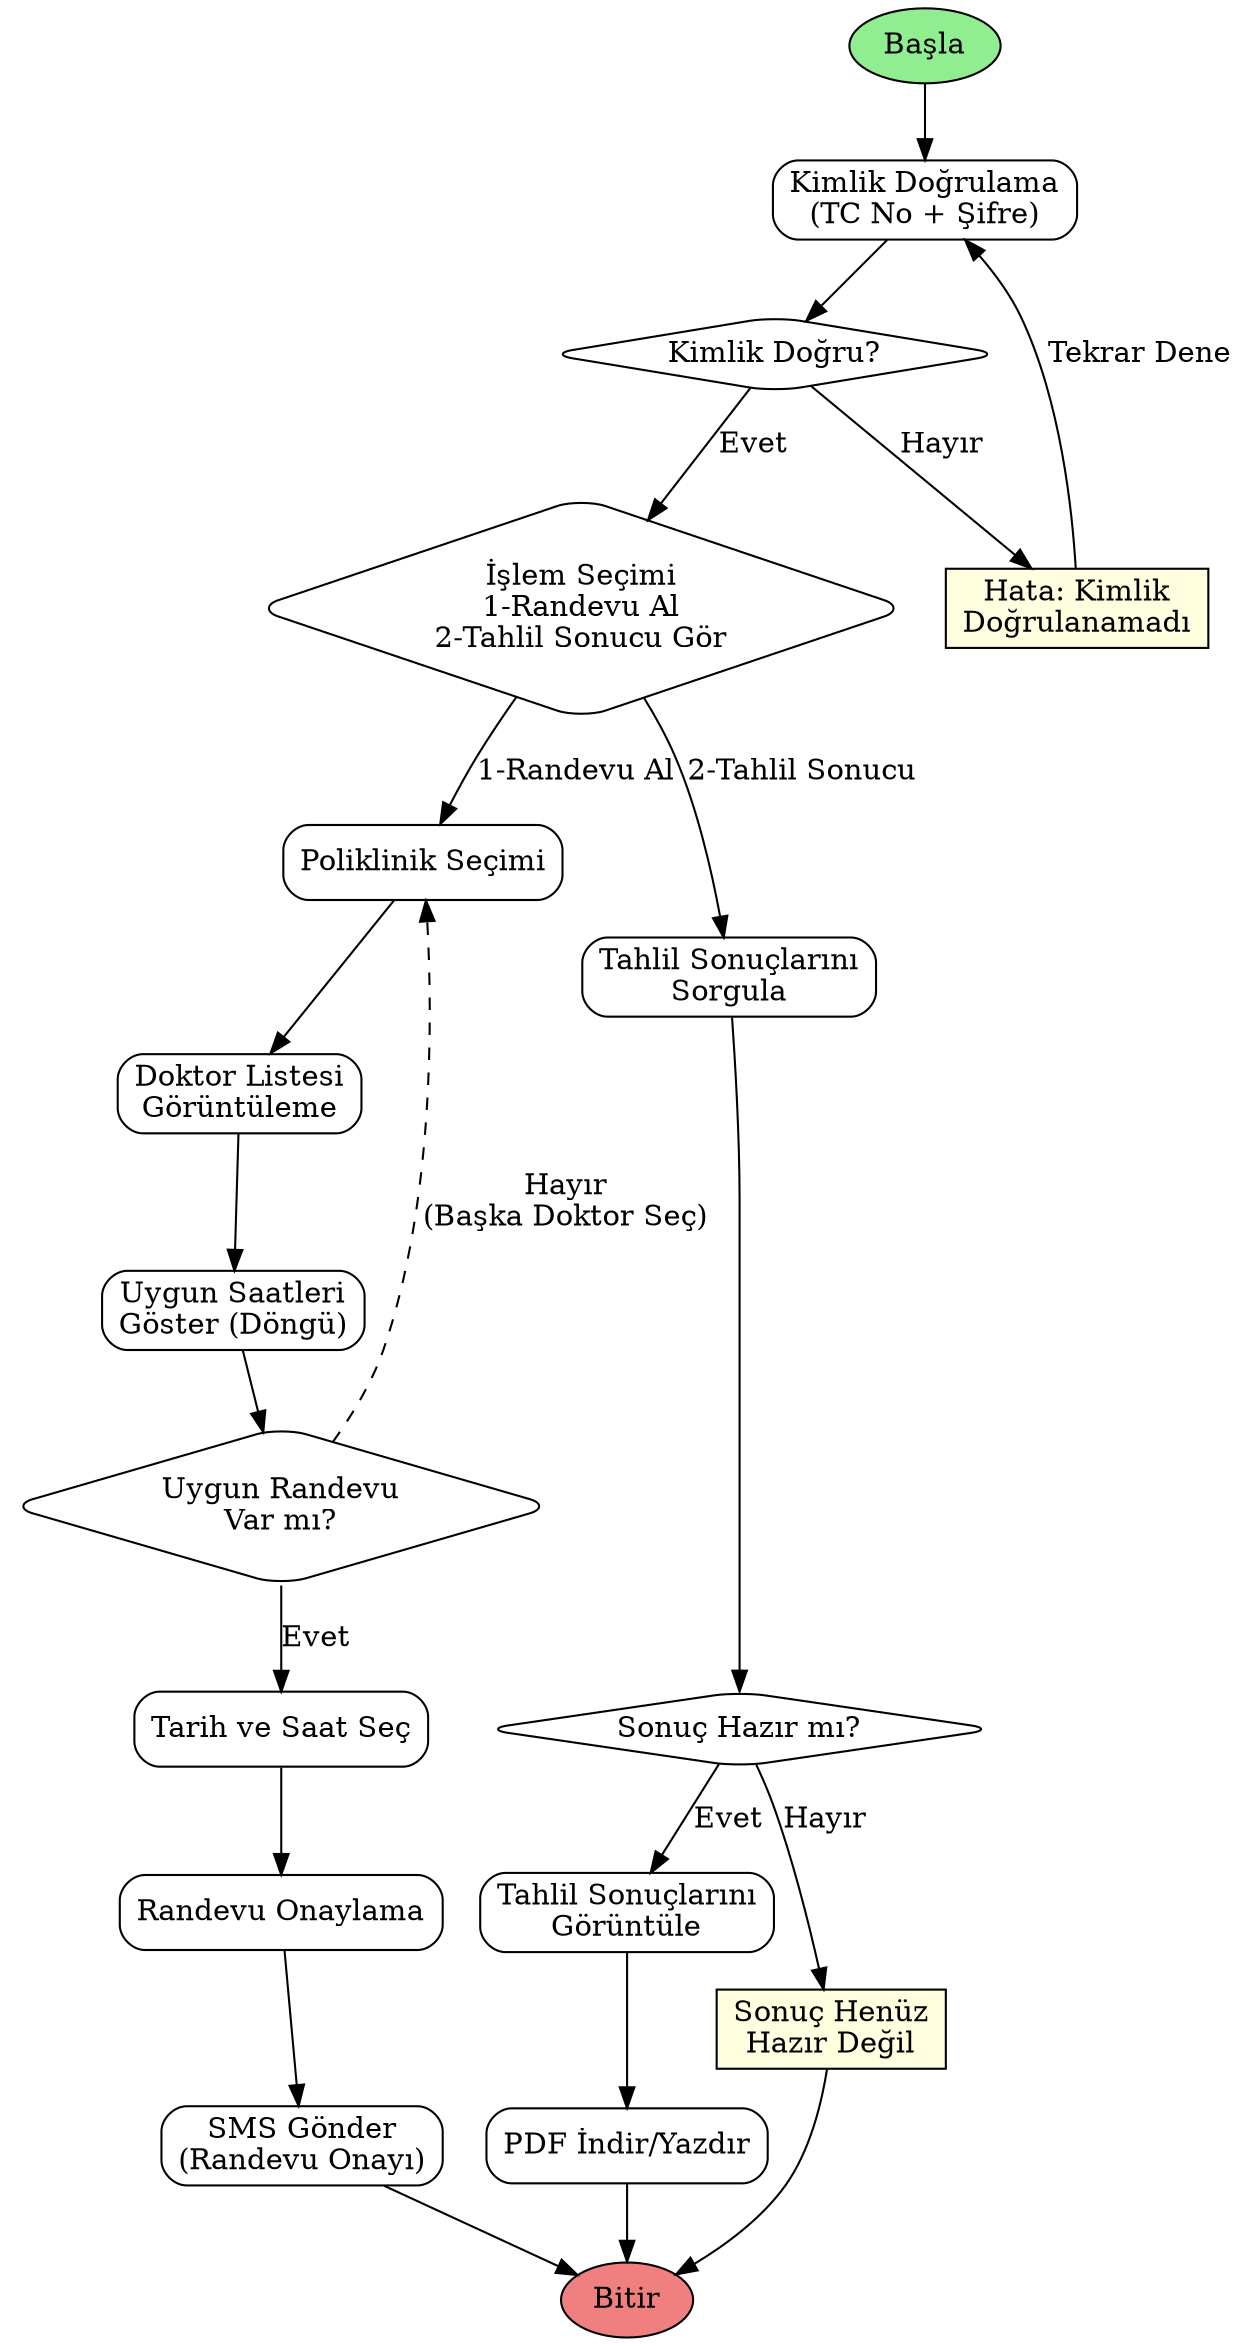 digraph HastaneSistemi {
    rankdir=TB;
    node [shape=box, style=rounded];
    
    start [label="Başla", shape=ellipse, style=filled, fillcolor=lightgreen];
    kimlik [label="Kimlik Doğrulama\n(TC No + Şifre)"];
    dogrulama_kontrol [label="Kimlik Doğru?", shape=diamond];
    islem_secimi [label="İşlem Seçimi\n1-Randevu Al\n2-Tahlil Sonucu Gör", shape=diamond];
    
    // Randevu Modülü
    poliklinik [label="Poliklinik Seçimi"];
    doktor_listesi [label="Doktor Listesi\nGörüntüleme"];
    uygun_saatler [label="Uygun Saatleri\nGöster (Döngü)"];
    randevu_uygun [label="Uygun Randevu\nVar mı?", shape=diamond];
    saat_sec [label="Tarih ve Saat Seç"];
    randevu_onayla [label="Randevu Onaylama"];
    sms_randevu [label="SMS Gönder\n(Randevu Onayı)"];
    
    // Tahlil Modülü
    tahlil_sorgula [label="Tahlil Sonuçlarını\nSorgula"];
    tahlil_varmi [label="Sonuç Hazır mı?", shape=diamond];
    tahlil_goster [label="Tahlil Sonuçlarını\nGörüntüle"];
    tahlil_indir [label="PDF İndir/Yazdır"];
    
    end [label="Bitir", shape=ellipse, style=filled, fillcolor=lightcoral];
    hata_kimlik [label="Hata: Kimlik\nDoğrulanamadı", style=filled, fillcolor=lightyellow];
    hata_tahlil [label="Sonuç Henüz\nHazır Değil", style=filled, fillcolor=lightyellow];
    
    // Ana Akış
    start -> kimlik;
    kimlik -> dogrulama_kontrol;
    dogrulama_kontrol -> islem_secimi [label="Evet"];
    dogrulama_kontrol -> hata_kimlik [label="Hayır"];
    hata_kimlik -> kimlik [label="Tekrar Dene"];
    
    // Koşul: İşlem Seçimi
    islem_secimi -> poliklinik [label="1-Randevu Al"];
    islem_secimi -> tahlil_sorgula [label="2-Tahlil Sonucu"];
    
    // Randevu Akışı (Döngülü)
    poliklinik -> doktor_listesi;
    doktor_listesi -> uygun_saatler;
    uygun_saatler -> randevu_uygun;
    randevu_uygun -> saat_sec [label="Evet"];
    randevu_uygun -> poliklinik [label="Hayır\n(Başka Doktor Seç)", style=dashed];
    saat_sec -> randevu_onayla;
    randevu_onayla -> sms_randevu;
    sms_randevu -> end;
    
    // Tahlil Akışı
    tahlil_sorgula -> tahlil_varmi;
    tahlil_varmi -> tahlil_goster [label="Evet"];
    tahlil_varmi -> hata_tahlil [label="Hayır"];
    hata_tahlil -> end;
    tahlil_goster -> tahlil_indir;
    tahlil_indir -> end;
}

digraph TahlilModulu {
    rankdir=TB;
    node [shape=box, style=rounded];
    
    start [label="Başla", shape=ellipse, style=filled, fillcolor=lightgreen];
    kimlik [label="Kimlik Doğrulama\n(TC No)"];
    tahlil_sorgula [label="Tahlil Kayıtlarını\nSorgula"];
    
    // Koşul 1: Tahlil Var mı?
    tahlil_varmi [label="Tahlil Kaydı\nVar mı?", shape=diamond, style=filled, fillcolor=lightyellow];
    tahlil_yok_mesaj [label="Mesaj: Sistemde\nTahlil Kaydı Yok", style=filled, fillcolor=lightcoral];
    
    // Koşul 2: Sonuç Hazır mı?
    sonuc_hazir [label="Sonuç\nHazır mı?", shape=diamond, style=filled, fillcolor=lightyellow];
    bekleme_mesaji [label="Mesaj: Tahlil Sonucu\nHenüz Hazır Değil\nLütfen Bekleyiniz", style=filled, fillcolor=orange];
    
    // Sonuç Görüntüleme
    sonuc_goster [label="Tahlil Sonuçlarını\nEkranda Görüntüle", style=filled, fillcolor=lightblue];
    pdf_sor [label="PDF İndirmek\nİster misiniz?", shape=diamond, style=filled, fillcolor=lightyellow];
    pdf_indir [label="Sonuçları PDF\nOlarak İndir", style=filled, fillcolor=lightgreen];
    pdf_indirme_yok [label="Sadece Ekranda Görüntüle"];
    
    end [label="Bitir", shape=ellipse, style=filled, fillcolor=lightcoral];
    
    // Akış
    start -> kimlik;
    kimlik -> tahlil_sorgula;
    tahlil_sorgula -> tahlil_varmi;
    
    // Koşul 1: Tahlil Kontrolü
    tahlil_varmi -> sonuc_hazir [label="Evet"];
    tahlil_varmi -> tahlil_yok_mesaj [label="Hayır"];
    tahlil_yok_mesaj -> end;
    
    // Koşul 2: Sonuç Hazır mı Kontrolü
    sonuc_hazir -> sonuc_goster [label="Evet\n(Onaylandı)"];
    sonuc_hazir -> bekleme_mesaji [label="Hayır\n(İşlemde)"];
    bekleme_mesaji -> end;
    
    // Sonuç Görüntüleme ve PDF İndirme
    sonuc_goster -> pdf_sor;
    pdf_sor -> pdf_indir [label="Evet"];
    pdf_sor -> pdf_indirme_yok [label="Hayır"];
    pdf_indir -> end;
    pdf_indirme_yok -> end;
}

